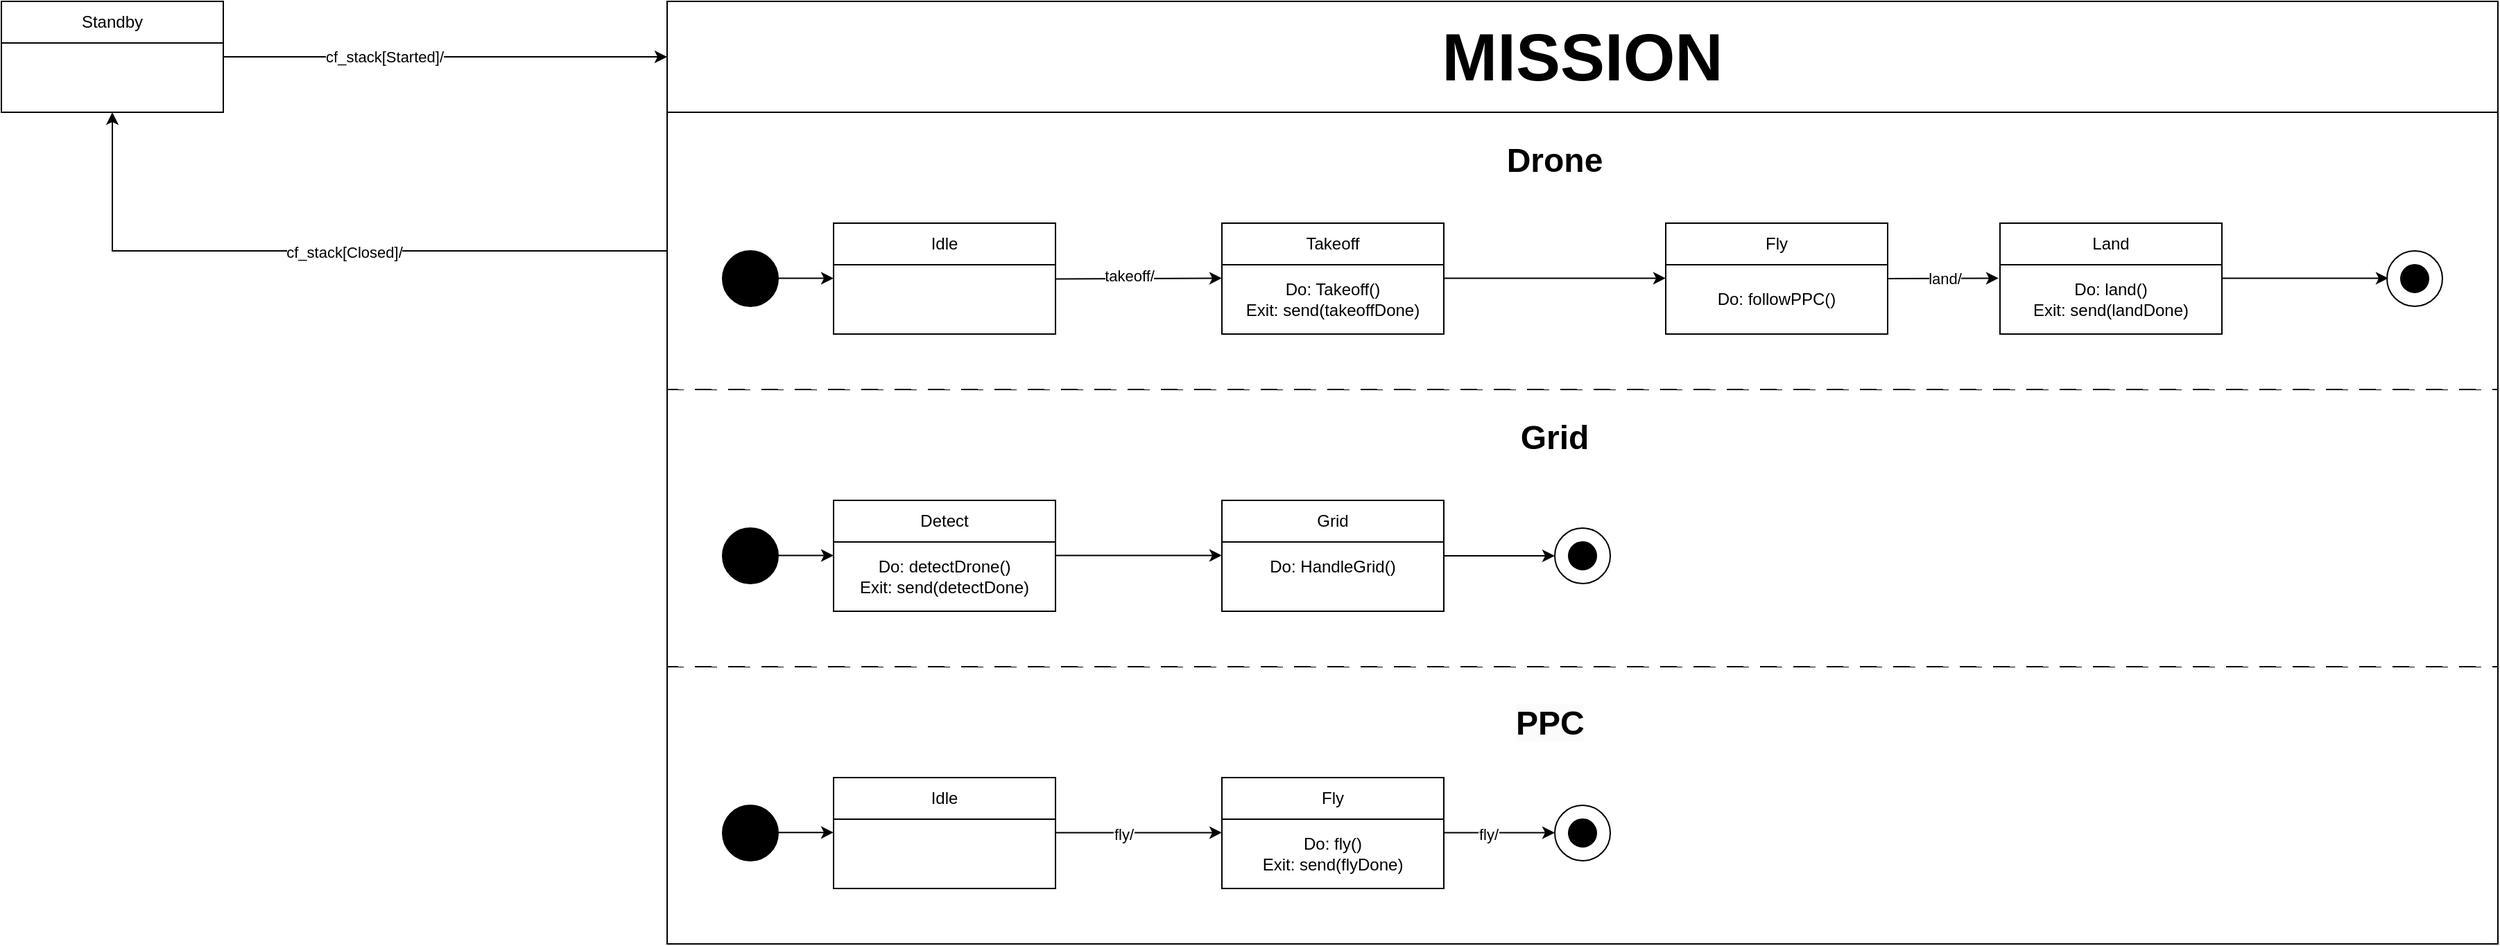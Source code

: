 <mxfile version="24.7.17">
  <diagram name="Seite-1" id="oWtT7zv7lFOb72b_VoQf">
    <mxGraphModel dx="3010" dy="1426" grid="1" gridSize="10" guides="1" tooltips="1" connect="1" arrows="1" fold="1" page="1" pageScale="1" pageWidth="827" pageHeight="1169" math="0" shadow="0">
      <root>
        <mxCell id="0" />
        <mxCell id="1" parent="0" />
        <mxCell id="h6RrQLY5etBYfvDeAkOh-85" value="" style="rounded=0;whiteSpace=wrap;html=1;dashed=1;dashPattern=12 12;" parent="1" vertex="1">
          <mxGeometry x="120" y="840" width="1320" height="200" as="geometry" />
        </mxCell>
        <mxCell id="h6RrQLY5etBYfvDeAkOh-70" value="" style="rounded=0;whiteSpace=wrap;html=1;dashed=1;dashPattern=12 12;" parent="1" vertex="1">
          <mxGeometry x="120" y="640" width="1320" height="200" as="geometry" />
        </mxCell>
        <mxCell id="h6RrQLY5etBYfvDeAkOh-28" value="" style="group" parent="1" vertex="1" connectable="0">
          <mxGeometry x="240" y="520" width="1200" height="520" as="geometry" />
        </mxCell>
        <mxCell id="h6RrQLY5etBYfvDeAkOh-56" value="" style="rounded=0;whiteSpace=wrap;html=1;dashed=1;dashPattern=12 12;" parent="h6RrQLY5etBYfvDeAkOh-28" vertex="1">
          <mxGeometry x="-120" y="-80" width="1320" height="200" as="geometry" />
        </mxCell>
        <mxCell id="h6RrQLY5etBYfvDeAkOh-29" value="Idle" style="rounded=0;whiteSpace=wrap;html=1;" parent="h6RrQLY5etBYfvDeAkOh-28" vertex="1">
          <mxGeometry width="160" height="30" as="geometry" />
        </mxCell>
        <mxCell id="h6RrQLY5etBYfvDeAkOh-30" value="" style="rounded=0;whiteSpace=wrap;html=1;" parent="h6RrQLY5etBYfvDeAkOh-28" vertex="1">
          <mxGeometry y="30" width="160" height="50" as="geometry" />
        </mxCell>
        <mxCell id="mfjBdNTnIokNJQhopH3Z-4" value="" style="rounded=0;whiteSpace=wrap;html=1;fillColor=none;" vertex="1" parent="h6RrQLY5etBYfvDeAkOh-28">
          <mxGeometry x="-120" y="-80" width="1320" height="600" as="geometry" />
        </mxCell>
        <mxCell id="h6RrQLY5etBYfvDeAkOh-31" value="&lt;b&gt;&lt;font style=&quot;font-size: 24px;&quot;&gt;Drone&lt;/font&gt;&lt;/b&gt;" style="text;strokeColor=none;align=center;fillColor=none;html=1;verticalAlign=middle;whiteSpace=wrap;rounded=0;" parent="1" vertex="1">
          <mxGeometry x="730" y="460" width="60" height="30" as="geometry" />
        </mxCell>
        <mxCell id="h6RrQLY5etBYfvDeAkOh-32" value="" style="group" parent="1" vertex="1" connectable="0">
          <mxGeometry x="840" y="520" width="160" height="80" as="geometry" />
        </mxCell>
        <mxCell id="h6RrQLY5etBYfvDeAkOh-33" value="Fly" style="rounded=0;whiteSpace=wrap;html=1;" parent="h6RrQLY5etBYfvDeAkOh-32" vertex="1">
          <mxGeometry width="160" height="30" as="geometry" />
        </mxCell>
        <mxCell id="h6RrQLY5etBYfvDeAkOh-34" value="Do: followPPC()" style="rounded=0;whiteSpace=wrap;html=1;" parent="h6RrQLY5etBYfvDeAkOh-32" vertex="1">
          <mxGeometry y="30" width="160" height="50" as="geometry" />
        </mxCell>
        <mxCell id="h6RrQLY5etBYfvDeAkOh-35" value="" style="group" parent="1" vertex="1" connectable="0">
          <mxGeometry x="520" y="520" width="160" height="80" as="geometry" />
        </mxCell>
        <mxCell id="h6RrQLY5etBYfvDeAkOh-36" value="Takeoff" style="rounded=0;whiteSpace=wrap;html=1;" parent="h6RrQLY5etBYfvDeAkOh-35" vertex="1">
          <mxGeometry width="160" height="30" as="geometry" />
        </mxCell>
        <mxCell id="h6RrQLY5etBYfvDeAkOh-37" value="Do: Takeoff()&lt;div&gt;Exit: send(takeoffDone)&lt;/div&gt;" style="rounded=0;whiteSpace=wrap;html=1;" parent="h6RrQLY5etBYfvDeAkOh-35" vertex="1">
          <mxGeometry y="30" width="160" height="50" as="geometry" />
        </mxCell>
        <mxCell id="h6RrQLY5etBYfvDeAkOh-38" value="" style="endArrow=classic;html=1;rounded=0;exitX=1;exitY=0.25;exitDx=0;exitDy=0;" parent="1" edge="1">
          <mxGeometry width="50" height="50" relative="1" as="geometry">
            <mxPoint x="400" y="560.21" as="sourcePoint" />
            <mxPoint x="520" y="559.71" as="targetPoint" />
          </mxGeometry>
        </mxCell>
        <mxCell id="h6RrQLY5etBYfvDeAkOh-39" value="takeoff/" style="edgeLabel;html=1;align=center;verticalAlign=middle;resizable=0;points=[];" parent="h6RrQLY5etBYfvDeAkOh-38" vertex="1" connectable="0">
          <mxGeometry x="-0.117" y="2" relative="1" as="geometry">
            <mxPoint as="offset" />
          </mxGeometry>
        </mxCell>
        <mxCell id="h6RrQLY5etBYfvDeAkOh-40" value="" style="endArrow=classic;html=1;rounded=0;" parent="1" edge="1">
          <mxGeometry width="50" height="50" relative="1" as="geometry">
            <mxPoint x="680" y="559.71" as="sourcePoint" />
            <mxPoint x="840" y="559.71" as="targetPoint" />
          </mxGeometry>
        </mxCell>
        <mxCell id="h6RrQLY5etBYfvDeAkOh-43" value="" style="group" parent="1" vertex="1" connectable="0">
          <mxGeometry x="1040" y="520" width="160" height="80" as="geometry" />
        </mxCell>
        <mxCell id="h6RrQLY5etBYfvDeAkOh-44" value="Land" style="rounded=0;whiteSpace=wrap;html=1;" parent="h6RrQLY5etBYfvDeAkOh-43" vertex="1">
          <mxGeometry x="41" width="160" height="30" as="geometry" />
        </mxCell>
        <mxCell id="h6RrQLY5etBYfvDeAkOh-45" value="Do: land()&lt;div&gt;Exit: send(landDone)&lt;/div&gt;" style="rounded=0;whiteSpace=wrap;html=1;" parent="h6RrQLY5etBYfvDeAkOh-43" vertex="1">
          <mxGeometry x="41" y="30" width="160" height="50" as="geometry" />
        </mxCell>
        <mxCell id="h6RrQLY5etBYfvDeAkOh-48" value="" style="endArrow=classic;html=1;rounded=0;" parent="h6RrQLY5etBYfvDeAkOh-43" edge="1">
          <mxGeometry width="50" height="50" relative="1" as="geometry">
            <mxPoint x="-40" y="40" as="sourcePoint" />
            <mxPoint x="40" y="39.71" as="targetPoint" />
          </mxGeometry>
        </mxCell>
        <mxCell id="h6RrQLY5etBYfvDeAkOh-49" value="land/" style="edgeLabel;html=1;align=center;verticalAlign=middle;resizable=0;points=[];" parent="h6RrQLY5etBYfvDeAkOh-48" vertex="1" connectable="0">
          <mxGeometry x="0.46" y="2" relative="1" as="geometry">
            <mxPoint x="-18" y="2" as="offset" />
          </mxGeometry>
        </mxCell>
        <mxCell id="h6RrQLY5etBYfvDeAkOh-51" value="" style="ellipse;whiteSpace=wrap;html=1;aspect=fixed;" parent="1" vertex="1">
          <mxGeometry x="1360" y="540" width="40" height="40" as="geometry" />
        </mxCell>
        <mxCell id="h6RrQLY5etBYfvDeAkOh-52" value="" style="endArrow=classic;html=1;rounded=0;exitX=1;exitY=0.25;exitDx=0;exitDy=0;entryX=0;entryY=0.25;entryDx=0;entryDy=0;" parent="1" edge="1">
          <mxGeometry width="50" height="50" relative="1" as="geometry">
            <mxPoint x="1241" y="559.71" as="sourcePoint" />
            <mxPoint x="1361" y="559.71" as="targetPoint" />
          </mxGeometry>
        </mxCell>
        <mxCell id="h6RrQLY5etBYfvDeAkOh-54" value="" style="ellipse;whiteSpace=wrap;html=1;aspect=fixed;fillColor=#000000;" parent="1" vertex="1">
          <mxGeometry x="160" y="540" width="40" height="40" as="geometry" />
        </mxCell>
        <mxCell id="h6RrQLY5etBYfvDeAkOh-55" value="" style="endArrow=classic;html=1;rounded=0;" parent="1" edge="1">
          <mxGeometry width="50" height="50" relative="1" as="geometry">
            <mxPoint x="200" y="559.8" as="sourcePoint" />
            <mxPoint x="240" y="559.8" as="targetPoint" />
          </mxGeometry>
        </mxCell>
        <mxCell id="h6RrQLY5etBYfvDeAkOh-57" value="&lt;font style=&quot;font-size: 24px;&quot;&gt;&lt;b&gt;Grid&lt;/b&gt;&lt;/font&gt;" style="text;strokeColor=none;align=center;fillColor=none;html=1;verticalAlign=middle;whiteSpace=wrap;rounded=0;" parent="1" vertex="1">
          <mxGeometry x="730" y="660" width="60" height="30" as="geometry" />
        </mxCell>
        <mxCell id="h6RrQLY5etBYfvDeAkOh-59" value="" style="ellipse;whiteSpace=wrap;html=1;aspect=fixed;fillColor=#000000;" parent="1" vertex="1">
          <mxGeometry x="160" y="740" width="40" height="40" as="geometry" />
        </mxCell>
        <mxCell id="h6RrQLY5etBYfvDeAkOh-60" value="" style="group" parent="1" vertex="1" connectable="0">
          <mxGeometry x="240" y="720" width="160" height="80" as="geometry" />
        </mxCell>
        <mxCell id="h6RrQLY5etBYfvDeAkOh-61" value="Detect" style="rounded=0;whiteSpace=wrap;html=1;" parent="h6RrQLY5etBYfvDeAkOh-60" vertex="1">
          <mxGeometry width="160" height="30" as="geometry" />
        </mxCell>
        <mxCell id="h6RrQLY5etBYfvDeAkOh-62" value="Do: detectDrone()&lt;div&gt;Exit: send(detectDone)&lt;/div&gt;" style="rounded=0;whiteSpace=wrap;html=1;" parent="h6RrQLY5etBYfvDeAkOh-60" vertex="1">
          <mxGeometry y="30" width="160" height="50" as="geometry" />
        </mxCell>
        <mxCell id="h6RrQLY5etBYfvDeAkOh-63" value="" style="endArrow=classic;html=1;rounded=0;" parent="1" edge="1">
          <mxGeometry width="50" height="50" relative="1" as="geometry">
            <mxPoint x="200" y="759.76" as="sourcePoint" />
            <mxPoint x="240" y="759.76" as="targetPoint" />
          </mxGeometry>
        </mxCell>
        <mxCell id="h6RrQLY5etBYfvDeAkOh-64" value="" style="group" parent="1" vertex="1" connectable="0">
          <mxGeometry x="520" y="720" width="160" height="80" as="geometry" />
        </mxCell>
        <mxCell id="h6RrQLY5etBYfvDeAkOh-65" value="Grid" style="rounded=0;whiteSpace=wrap;html=1;" parent="h6RrQLY5etBYfvDeAkOh-64" vertex="1">
          <mxGeometry width="160" height="30" as="geometry" />
        </mxCell>
        <mxCell id="h6RrQLY5etBYfvDeAkOh-66" value="Do: HandleGrid()&lt;div&gt;&lt;br&gt;&lt;/div&gt;" style="rounded=0;whiteSpace=wrap;html=1;" parent="h6RrQLY5etBYfvDeAkOh-64" vertex="1">
          <mxGeometry y="30" width="160" height="50" as="geometry" />
        </mxCell>
        <mxCell id="h6RrQLY5etBYfvDeAkOh-67" value="" style="endArrow=classic;html=1;rounded=0;" parent="1" edge="1">
          <mxGeometry width="50" height="50" relative="1" as="geometry">
            <mxPoint x="400" y="759.71" as="sourcePoint" />
            <mxPoint x="520" y="759.71" as="targetPoint" />
          </mxGeometry>
        </mxCell>
        <mxCell id="h6RrQLY5etBYfvDeAkOh-68" value="" style="ellipse;whiteSpace=wrap;html=1;aspect=fixed;" parent="1" vertex="1">
          <mxGeometry x="760" y="740" width="40" height="40" as="geometry" />
        </mxCell>
        <mxCell id="h6RrQLY5etBYfvDeAkOh-69" value="" style="endArrow=classic;html=1;rounded=0;entryX=0;entryY=0.5;entryDx=0;entryDy=0;" parent="1" target="h6RrQLY5etBYfvDeAkOh-68" edge="1">
          <mxGeometry width="50" height="50" relative="1" as="geometry">
            <mxPoint x="680" y="760" as="sourcePoint" />
            <mxPoint x="730" y="710" as="targetPoint" />
          </mxGeometry>
        </mxCell>
        <mxCell id="h6RrQLY5etBYfvDeAkOh-71" value="&lt;b style=&quot;forced-color-adjust: none; color: rgb(0, 0, 0); font-family: Helvetica; font-size: 24px; font-style: normal; font-variant-ligatures: normal; font-variant-caps: normal; letter-spacing: normal; orphans: 2; text-align: center; text-indent: 0px; text-transform: none; widows: 2; word-spacing: 0px; -webkit-text-stroke-width: 0px; white-space: normal; background-color: rgb(251, 251, 251); text-decoration-thickness: initial; text-decoration-style: initial; text-decoration-color: initial;&quot;&gt;PPC&lt;/b&gt;" style="text;whiteSpace=wrap;html=1;" parent="1" vertex="1">
          <mxGeometry x="730" y="860" width="80" height="50" as="geometry" />
        </mxCell>
        <mxCell id="h6RrQLY5etBYfvDeAkOh-72" value="" style="ellipse;whiteSpace=wrap;html=1;aspect=fixed;fillColor=#000000;" parent="1" vertex="1">
          <mxGeometry x="160" y="940" width="40" height="40" as="geometry" />
        </mxCell>
        <mxCell id="h6RrQLY5etBYfvDeAkOh-73" value="" style="endArrow=classic;html=1;rounded=0;" parent="1" edge="1">
          <mxGeometry width="50" height="50" relative="1" as="geometry">
            <mxPoint x="200" y="959.58" as="sourcePoint" />
            <mxPoint x="240" y="959.58" as="targetPoint" />
          </mxGeometry>
        </mxCell>
        <mxCell id="h6RrQLY5etBYfvDeAkOh-74" value="" style="group" parent="1" vertex="1" connectable="0">
          <mxGeometry x="240" y="920" width="160" height="80" as="geometry" />
        </mxCell>
        <mxCell id="h6RrQLY5etBYfvDeAkOh-75" value="Idle" style="rounded=0;whiteSpace=wrap;html=1;" parent="h6RrQLY5etBYfvDeAkOh-74" vertex="1">
          <mxGeometry width="160" height="30" as="geometry" />
        </mxCell>
        <mxCell id="h6RrQLY5etBYfvDeAkOh-76" value="" style="rounded=0;whiteSpace=wrap;html=1;" parent="h6RrQLY5etBYfvDeAkOh-74" vertex="1">
          <mxGeometry y="30" width="160" height="50" as="geometry" />
        </mxCell>
        <mxCell id="h6RrQLY5etBYfvDeAkOh-77" value="" style="group" parent="1" vertex="1" connectable="0">
          <mxGeometry x="520" y="920" width="160" height="80" as="geometry" />
        </mxCell>
        <mxCell id="h6RrQLY5etBYfvDeAkOh-78" value="Fly" style="rounded=0;whiteSpace=wrap;html=1;" parent="h6RrQLY5etBYfvDeAkOh-77" vertex="1">
          <mxGeometry width="160" height="30" as="geometry" />
        </mxCell>
        <mxCell id="h6RrQLY5etBYfvDeAkOh-79" value="Do: fly()&lt;div&gt;Exit: send(flyDone)&lt;/div&gt;" style="rounded=0;whiteSpace=wrap;html=1;" parent="h6RrQLY5etBYfvDeAkOh-77" vertex="1">
          <mxGeometry y="30" width="160" height="50" as="geometry" />
        </mxCell>
        <mxCell id="h6RrQLY5etBYfvDeAkOh-80" value="" style="endArrow=classic;html=1;rounded=0;" parent="1" edge="1">
          <mxGeometry width="50" height="50" relative="1" as="geometry">
            <mxPoint x="400" y="959.71" as="sourcePoint" />
            <mxPoint x="520" y="959.71" as="targetPoint" />
          </mxGeometry>
        </mxCell>
        <mxCell id="h6RrQLY5etBYfvDeAkOh-81" value="fly/" style="edgeLabel;html=1;align=center;verticalAlign=middle;resizable=0;points=[];" parent="h6RrQLY5etBYfvDeAkOh-80" vertex="1" connectable="0">
          <mxGeometry x="-0.194" y="-1" relative="1" as="geometry">
            <mxPoint as="offset" />
          </mxGeometry>
        </mxCell>
        <mxCell id="h6RrQLY5etBYfvDeAkOh-82" value="" style="ellipse;whiteSpace=wrap;html=1;aspect=fixed;" parent="1" vertex="1">
          <mxGeometry x="760" y="940" width="40" height="40" as="geometry" />
        </mxCell>
        <mxCell id="h6RrQLY5etBYfvDeAkOh-83" value="" style="endArrow=classic;html=1;rounded=0;" parent="1" edge="1">
          <mxGeometry width="50" height="50" relative="1" as="geometry">
            <mxPoint x="680" y="959.76" as="sourcePoint" />
            <mxPoint x="760" y="959.76" as="targetPoint" />
          </mxGeometry>
        </mxCell>
        <mxCell id="h6RrQLY5etBYfvDeAkOh-84" value="fly/" style="edgeLabel;html=1;align=center;verticalAlign=middle;resizable=0;points=[];" parent="h6RrQLY5etBYfvDeAkOh-83" vertex="1" connectable="0">
          <mxGeometry x="-0.194" y="-1" relative="1" as="geometry">
            <mxPoint as="offset" />
          </mxGeometry>
        </mxCell>
        <mxCell id="h6RrQLY5etBYfvDeAkOh-86" value="&lt;font style=&quot;font-size: 48px;&quot;&gt;&lt;b&gt;MISSION&lt;/b&gt;&lt;/font&gt;" style="rounded=0;whiteSpace=wrap;html=1;" parent="1" vertex="1">
          <mxGeometry x="120" y="360" width="1320" height="80" as="geometry" />
        </mxCell>
        <mxCell id="h6RrQLY5etBYfvDeAkOh-88" value="" style="group" parent="1" vertex="1" connectable="0">
          <mxGeometry x="-360" y="360" width="160" height="80" as="geometry" />
        </mxCell>
        <mxCell id="h6RrQLY5etBYfvDeAkOh-89" value="Standby" style="rounded=0;whiteSpace=wrap;html=1;" parent="h6RrQLY5etBYfvDeAkOh-88" vertex="1">
          <mxGeometry width="160" height="30" as="geometry" />
        </mxCell>
        <mxCell id="h6RrQLY5etBYfvDeAkOh-90" value="" style="rounded=0;whiteSpace=wrap;html=1;" parent="h6RrQLY5etBYfvDeAkOh-88" vertex="1">
          <mxGeometry y="30" width="160" height="50" as="geometry" />
        </mxCell>
        <mxCell id="h6RrQLY5etBYfvDeAkOh-91" value="" style="endArrow=classic;html=1;rounded=0;" parent="1" edge="1">
          <mxGeometry width="50" height="50" relative="1" as="geometry">
            <mxPoint x="-200" y="400" as="sourcePoint" />
            <mxPoint x="120" y="400" as="targetPoint" />
          </mxGeometry>
        </mxCell>
        <mxCell id="h6RrQLY5etBYfvDeAkOh-92" value="cf_stack[Started]/" style="edgeLabel;html=1;align=center;verticalAlign=middle;resizable=0;points=[];" parent="h6RrQLY5etBYfvDeAkOh-91" vertex="1" connectable="0">
          <mxGeometry x="-0.279" relative="1" as="geometry">
            <mxPoint as="offset" />
          </mxGeometry>
        </mxCell>
        <mxCell id="h6RrQLY5etBYfvDeAkOh-93" value="" style="endArrow=classic;html=1;rounded=0;entryX=0.5;entryY=1;entryDx=0;entryDy=0;exitX=0;exitY=0.5;exitDx=0;exitDy=0;" parent="1" source="h6RrQLY5etBYfvDeAkOh-56" target="h6RrQLY5etBYfvDeAkOh-90" edge="1">
          <mxGeometry width="50" height="50" relative="1" as="geometry">
            <mxPoint x="-50" y="570" as="sourcePoint" />
            <mxPoint y="520" as="targetPoint" />
            <Array as="points">
              <mxPoint x="-280" y="540" />
            </Array>
          </mxGeometry>
        </mxCell>
        <mxCell id="h6RrQLY5etBYfvDeAkOh-94" value="cf_stack[Closed]/" style="edgeLabel;html=1;align=center;verticalAlign=middle;resizable=0;points=[];" parent="h6RrQLY5etBYfvDeAkOh-93" vertex="1" connectable="0">
          <mxGeometry x="-0.067" y="1" relative="1" as="geometry">
            <mxPoint as="offset" />
          </mxGeometry>
        </mxCell>
        <mxCell id="mfjBdNTnIokNJQhopH3Z-1" value="" style="ellipse;whiteSpace=wrap;html=1;aspect=fixed;fillColor=#000000;" vertex="1" parent="1">
          <mxGeometry x="1370" y="550" width="20" height="20" as="geometry" />
        </mxCell>
        <mxCell id="mfjBdNTnIokNJQhopH3Z-2" value="" style="ellipse;whiteSpace=wrap;html=1;aspect=fixed;fillColor=#000000;" vertex="1" parent="1">
          <mxGeometry x="770" y="750" width="20" height="20" as="geometry" />
        </mxCell>
        <mxCell id="mfjBdNTnIokNJQhopH3Z-3" value="" style="ellipse;whiteSpace=wrap;html=1;aspect=fixed;fillColor=#000000;" vertex="1" parent="1">
          <mxGeometry x="770" y="950" width="20" height="20" as="geometry" />
        </mxCell>
      </root>
    </mxGraphModel>
  </diagram>
</mxfile>
